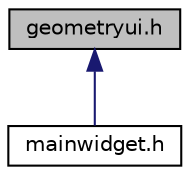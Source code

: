 digraph "geometryui.h"
{
 // LATEX_PDF_SIZE
  edge [fontname="Helvetica",fontsize="10",labelfontname="Helvetica",labelfontsize="10"];
  node [fontname="Helvetica",fontsize="10",shape=record];
  Node1 [label="geometryui.h",height=0.2,width=0.4,color="black", fillcolor="grey75", style="filled", fontcolor="black",tooltip="le fichier contient la classe geometryUI gère les maillage de type BillBoard"];
  Node1 -> Node2 [dir="back",color="midnightblue",fontsize="10",style="solid",fontname="Helvetica"];
  Node2 [label="mainwidget.h",height=0.2,width=0.4,color="black", fillcolor="white", style="filled",URL="$mainwidget_8h.html",tooltip="la classe MainWidget est la classe principale qui contiens le graphe de scène et initialise la confit..."];
}
